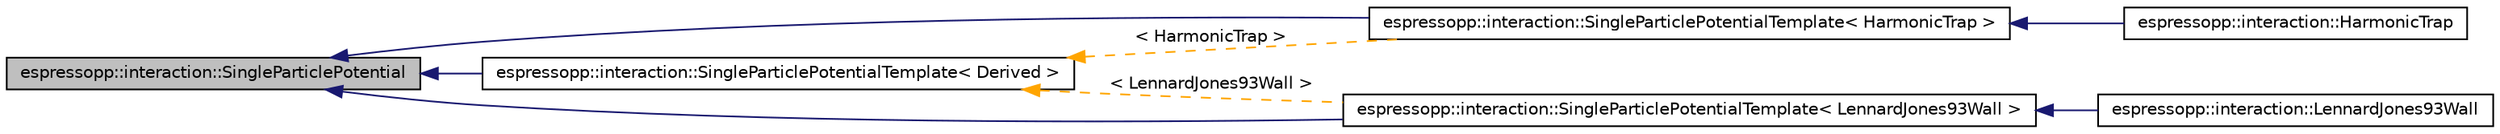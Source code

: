 digraph G
{
  edge [fontname="Helvetica",fontsize="10",labelfontname="Helvetica",labelfontsize="10"];
  node [fontname="Helvetica",fontsize="10",shape=record];
  rankdir="LR";
  Node1 [label="espressopp::interaction::SingleParticlePotential",height=0.2,width=0.4,color="black", fillcolor="grey75", style="filled" fontcolor="black"];
  Node1 -> Node2 [dir="back",color="midnightblue",fontsize="10",style="solid",fontname="Helvetica"];
  Node2 [label="espressopp::interaction::SingleParticlePotentialTemplate\< Derived \>",height=0.2,width=0.4,color="black", fillcolor="white", style="filled",URL="$classespressopp_1_1interaction_1_1SingleParticlePotentialTemplate.html",tooltip="Provides a template for the simple implementation of a position-dependent potential."];
  Node2 -> Node3 [dir="back",color="orange",fontsize="10",style="dashed",label=" \< HarmonicTrap \>" ,fontname="Helvetica"];
  Node3 [label="espressopp::interaction::SingleParticlePotentialTemplate\< HarmonicTrap \>",height=0.2,width=0.4,color="black", fillcolor="white", style="filled",URL="$classespressopp_1_1interaction_1_1SingleParticlePotentialTemplate.html"];
  Node3 -> Node4 [dir="back",color="midnightblue",fontsize="10",style="solid",fontname="Helvetica"];
  Node4 [label="espressopp::interaction::HarmonicTrap",height=0.2,width=0.4,color="black", fillcolor="white", style="filled",URL="$classespressopp_1_1interaction_1_1HarmonicTrap.html",tooltip="This class provides methods to compute forces and energies for an harmonic well potential."];
  Node2 -> Node5 [dir="back",color="orange",fontsize="10",style="dashed",label=" \< LennardJones93Wall \>" ,fontname="Helvetica"];
  Node5 [label="espressopp::interaction::SingleParticlePotentialTemplate\< LennardJones93Wall \>",height=0.2,width=0.4,color="black", fillcolor="white", style="filled",URL="$classespressopp_1_1interaction_1_1SingleParticlePotentialTemplate.html"];
  Node5 -> Node6 [dir="back",color="midnightblue",fontsize="10",style="solid",fontname="Helvetica"];
  Node6 [label="espressopp::interaction::LennardJones93Wall",height=0.2,width=0.4,color="black", fillcolor="white", style="filled",URL="$classespressopp_1_1interaction_1_1LennardJones93Wall.html",tooltip="This class provides methods to compute forces and energies for an Lennard-Jones 9-3 wall..."];
  Node1 -> Node3 [dir="back",color="midnightblue",fontsize="10",style="solid",fontname="Helvetica"];
  Node1 -> Node5 [dir="back",color="midnightblue",fontsize="10",style="solid",fontname="Helvetica"];
}
